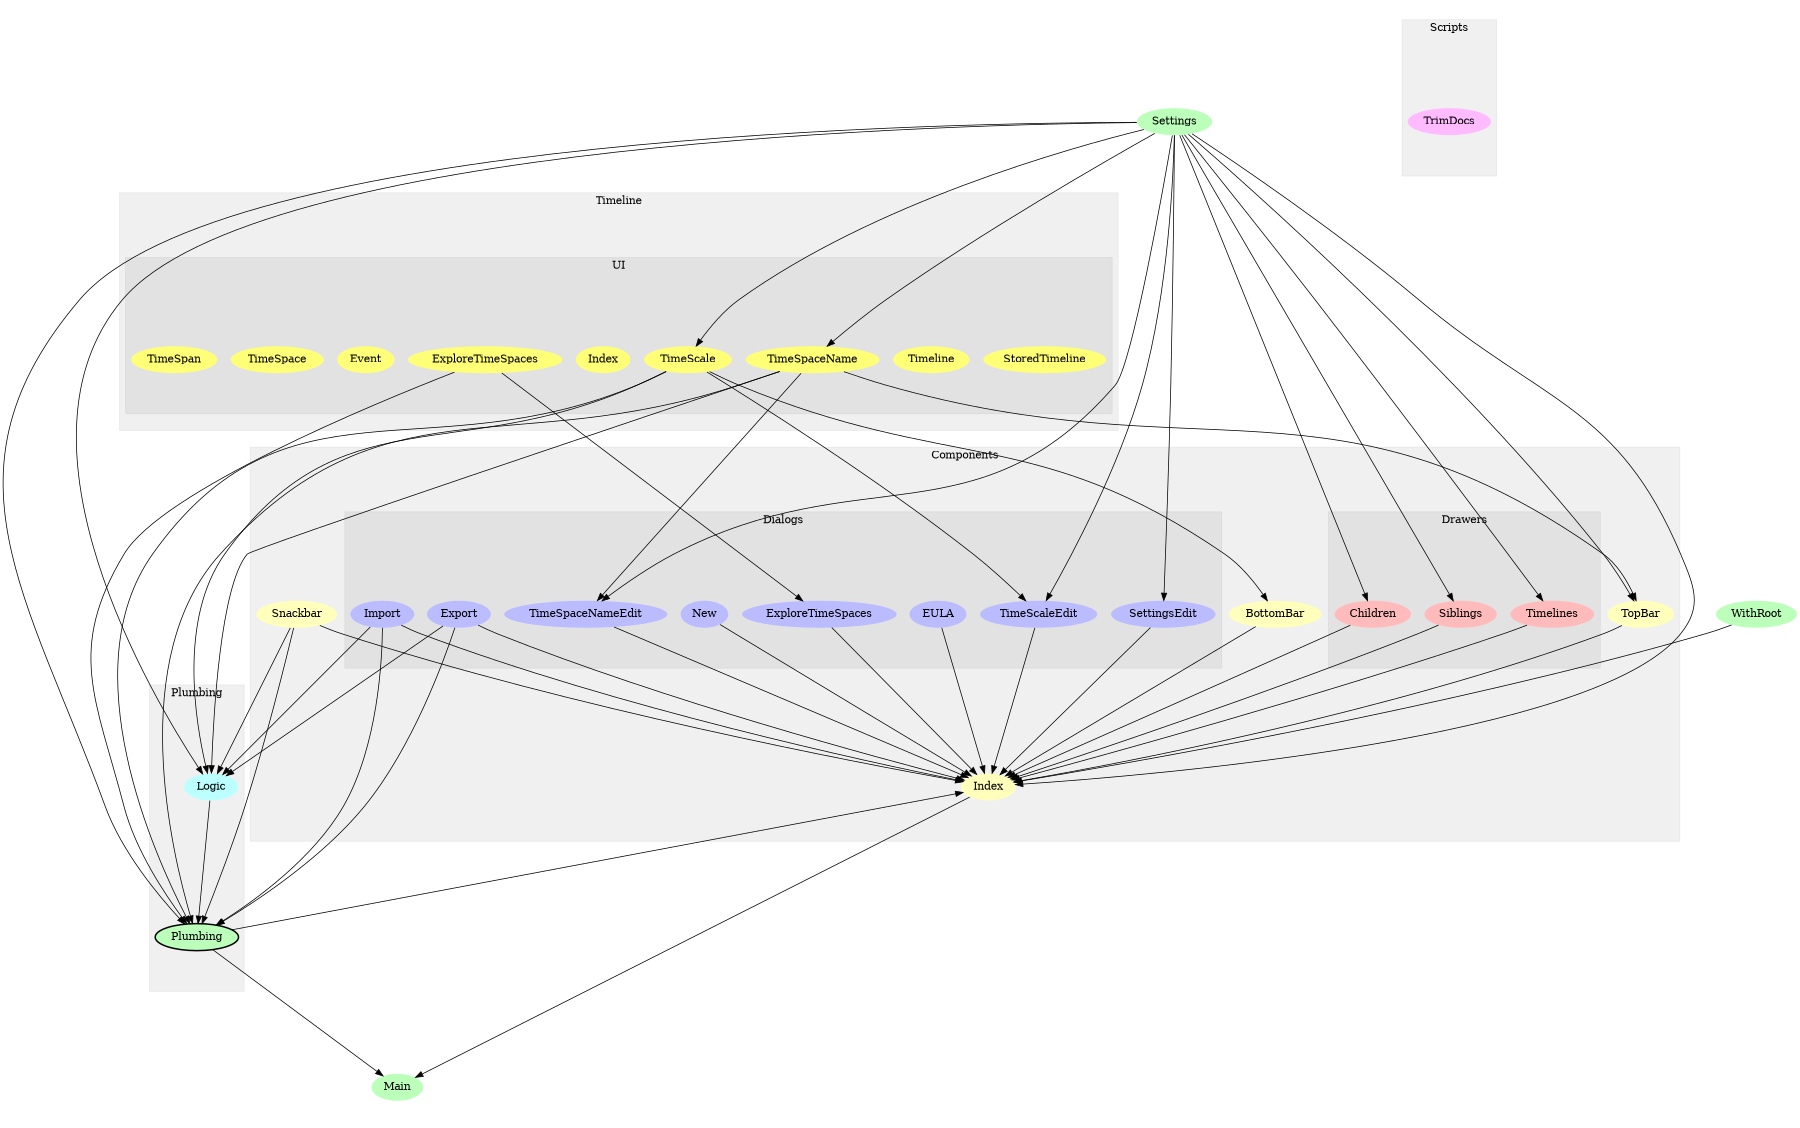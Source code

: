 digraph Modules {
size="12,8";
ratio="fill";
u16[label="Settings",style="filled",fillcolor="#bbffbb",penwidth="0"];
u17[label="Main",style="filled",fillcolor="#bbffbb",penwidth="0"];
u18[label="WithRoot",style="filled",fillcolor="#bbffbb",penwidth="0"];
subgraph cluster_0 {
label="Components";
color="#0000000F";
style="filled";
u8[label="Index",style="filled",fillcolor="#ffffbb",penwidth="0"];
u9[label="Snackbar",style="filled",fillcolor="#ffffbb",penwidth="0"];
u10[label="TopBar",style="filled",fillcolor="#ffffbb",penwidth="0"];
u11[label="BottomBar",style="filled",fillcolor="#ffffbb",penwidth="0"];
subgraph cluster_1 {
label="Dialogs";
color="#0000000F";
style="filled";
u0[label="SettingsEdit",style="filled",fillcolor="#bbbbff",penwidth="0"];
u1[label="New",style="filled",fillcolor="#bbbbff",penwidth="0"];
u2[label="ExploreTimeSpaces",style="filled",fillcolor="#bbbbff",penwidth="0"];
u3[label="TimeScaleEdit",style="filled",fillcolor="#bbbbff",penwidth="0"];
u4[label="TimeSpaceNameEdit",style="filled",fillcolor="#bbbbff",penwidth="0"];
u5[label="EULA",style="filled",fillcolor="#bbbbff",penwidth="0"];
u6[label="Export",style="filled",fillcolor="#bbbbff",penwidth="0"];
u7[label="Import",style="filled",fillcolor="#bbbbff",penwidth="0"];

}
subgraph cluster_2 {
label="Drawers";
color="#0000000F";
style="filled";
u12[label="Children",style="filled",fillcolor="#ffbbbb",penwidth="0"];
u13[label="Timelines",style="filled",fillcolor="#ffbbbb",penwidth="0"];
u14[label="Siblings",style="filled",fillcolor="#ffbbbb",penwidth="0"];

}

}
subgraph cluster_3 {
label="Plumbing";
color="#0000000F";
style="filled";
u15[label="Plumbing",style="filled,bold",fillcolor="#bbffbb"];
u19[label="Logic",style="filled",fillcolor="#bbffff",penwidth="0"];

}
subgraph cluster_4 {
label="Scripts";
color="#0000000F";
style="filled";
u20[label="TrimDocs",style="filled",fillcolor="#ffbbff",penwidth="0"];

}
subgraph cluster_5 {
label="Timeline";
color="#0000000F";
style="filled";
subgraph cluster_6 {
label="UI";
color="#0000000F";
style="filled";
u21[label="StoredTimeline",style="filled",fillcolor="#ffff77",penwidth="0"];
u22[label="Timeline",style="filled",fillcolor="#ffff77",penwidth="0"];
u23[label="ExploreTimeSpaces",style="filled",fillcolor="#ffff77",penwidth="0"];
u24[label="TimeSpaceName",style="filled",fillcolor="#ffff77",penwidth="0"];
u25[label="Index",style="filled",fillcolor="#ffff77",penwidth="0"];
u26[label="TimeScale",style="filled",fillcolor="#ffff77",penwidth="0"];
u27[label="Event",style="filled",fillcolor="#ffff77",penwidth="0"];
u28[label="TimeSpace",style="filled",fillcolor="#ffff77",penwidth="0"];
u29[label="TimeSpan",style="filled",fillcolor="#ffff77",penwidth="0"];

}

}
u16 -> u0;
u23 -> u2;
u16 -> u3;
u26 -> u3;
u16 -> u4;
u24 -> u4;
u0 -> u8;
u1 -> u8;
u2 -> u8;
u3 -> u8;
u4 -> u8;
u5 -> u8;
u6 -> u8;
u7 -> u8;
u9 -> u8;
u10 -> u8;
u11 -> u8;
u12 -> u8;
u13 -> u8;
u14 -> u8;
u15 -> u8;
u16 -> u8;
u18 -> u8;
u16 -> u10;
u24 -> u10;
u26 -> u11;
u16 -> u12;
u16 -> u13;
u16 -> u14;
u6 -> u15;
u7 -> u15;
u9 -> u15;
u16 -> u15;
u19 -> u15;
u23 -> u15;
u24 -> u15;
u26 -> u15;
u8 -> u17;
u15 -> u17;
u6 -> u19;
u7 -> u19;
u9 -> u19;
u16 -> u19;
u24 -> u19;
u26 -> u19;
u16 -> u24;
u16 -> u26;

}
